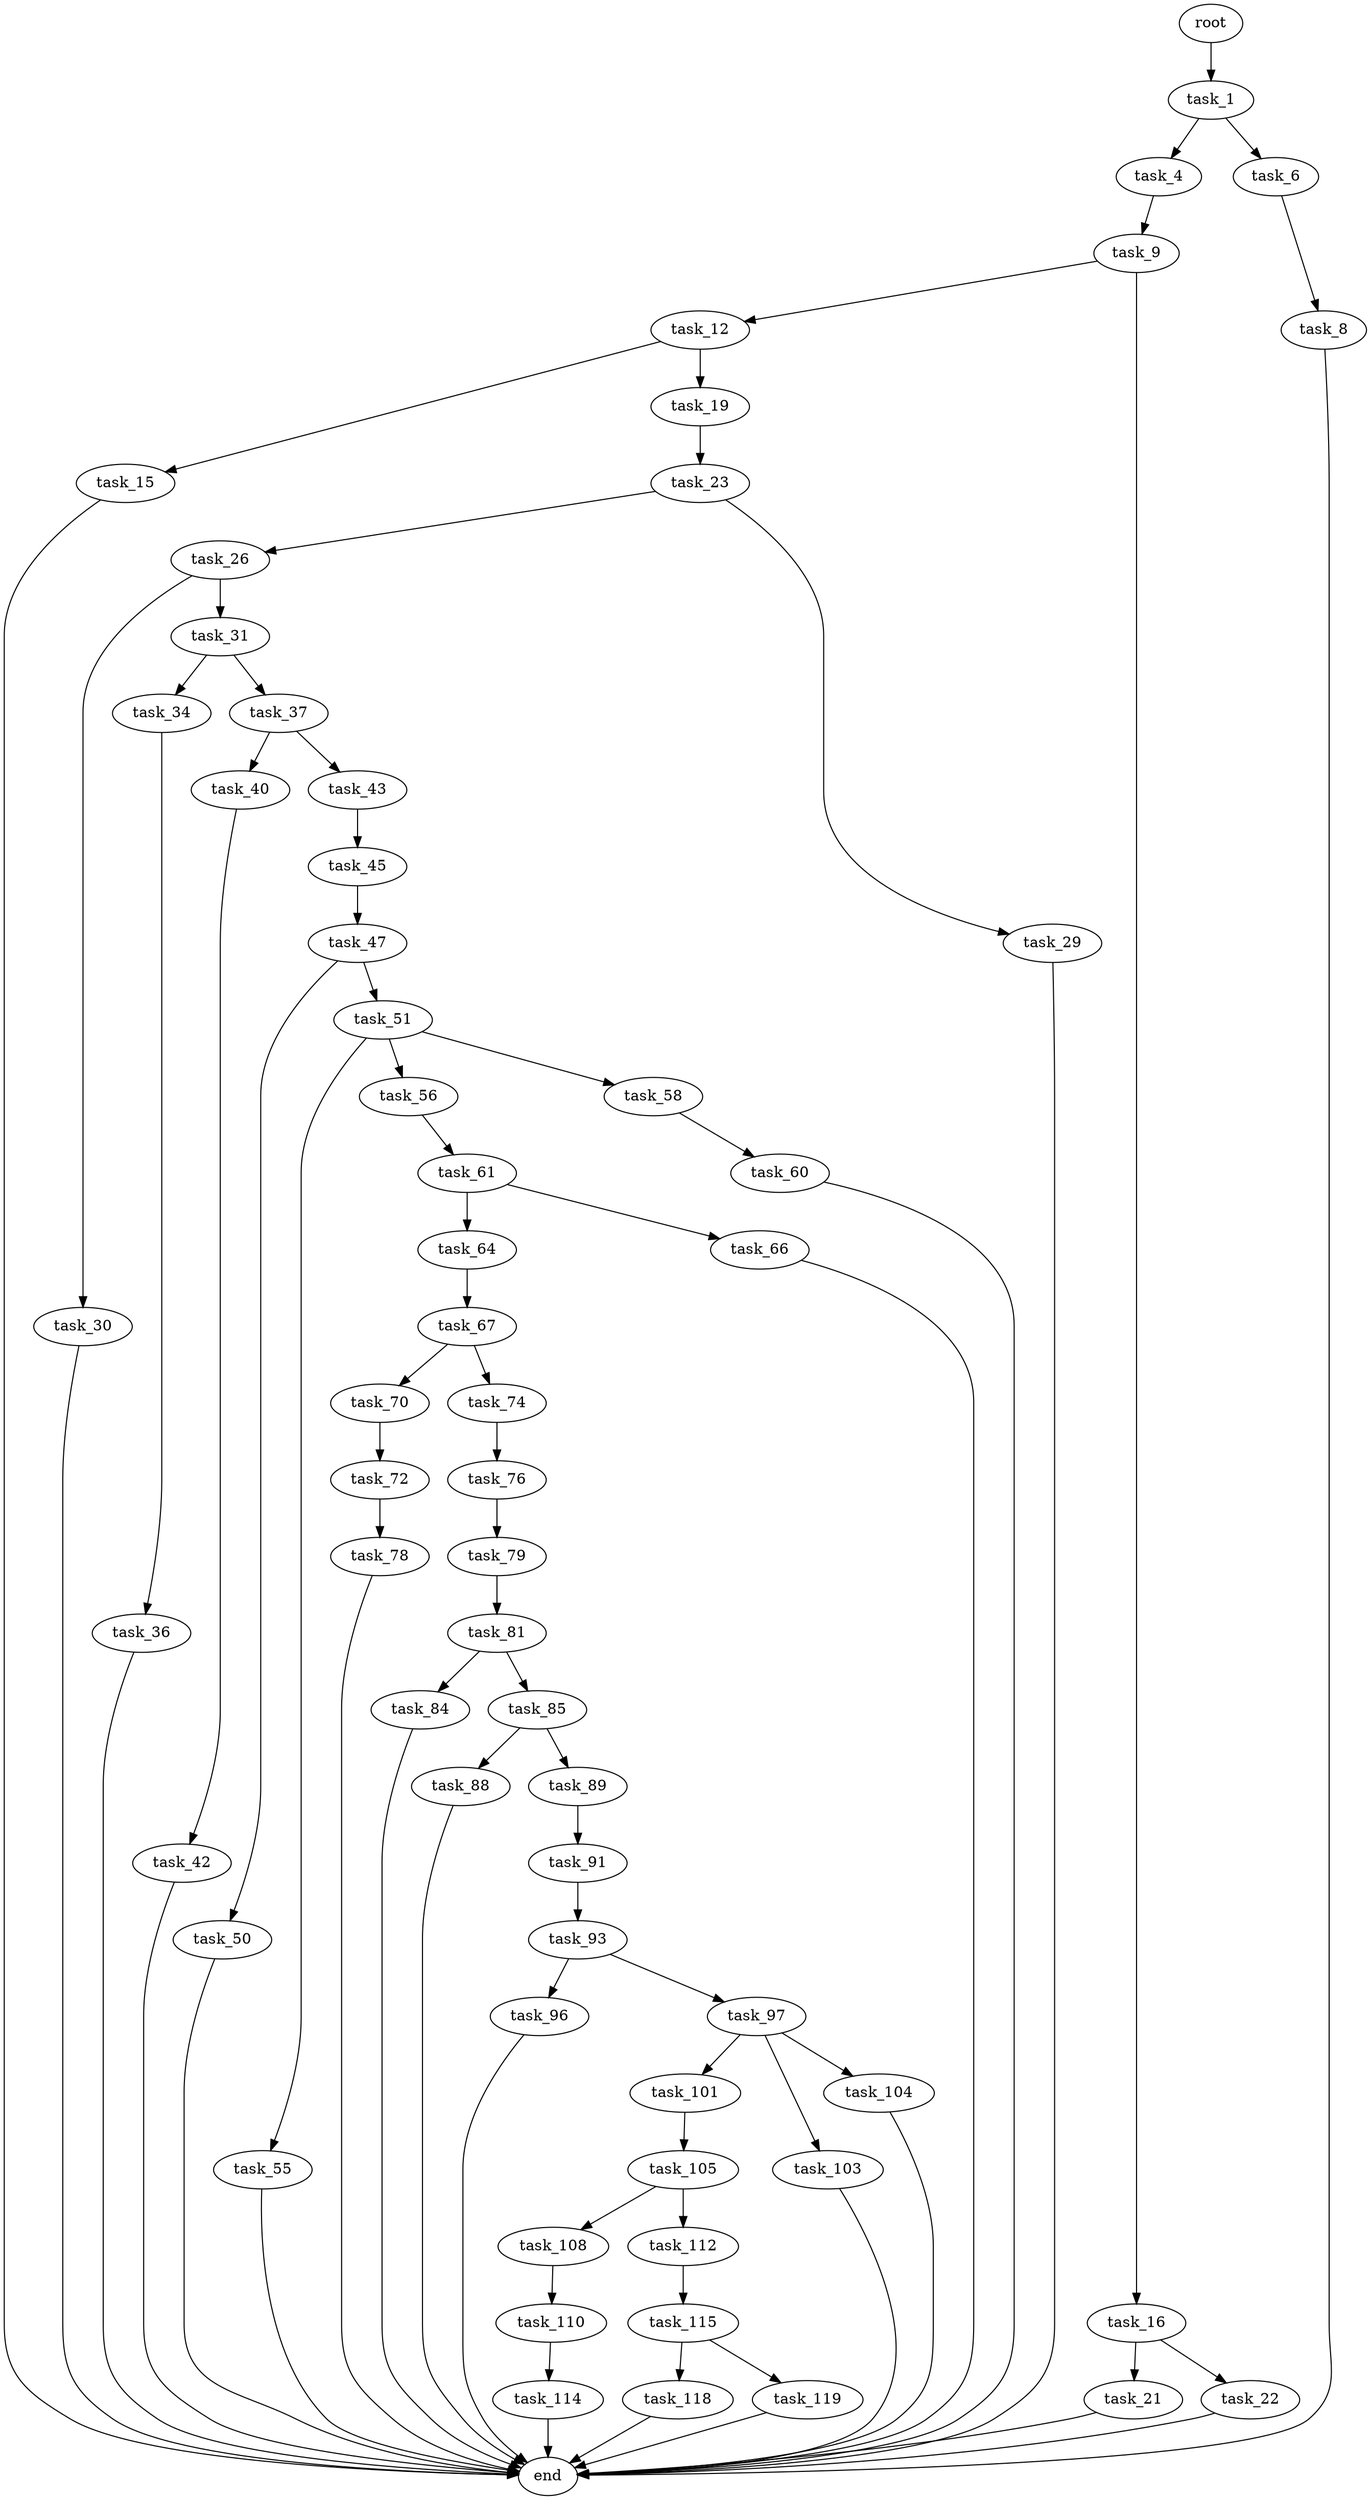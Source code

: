 digraph G {
  root [size="0.000000"];
  task_1 [size="205700365572.000000"];
  task_4 [size="14661625539.000000"];
  task_6 [size="5557022104.000000"];
  task_9 [size="179167403544.000000"];
  task_8 [size="549755813888.000000"];
  end [size="0.000000"];
  task_12 [size="4800195505.000000"];
  task_16 [size="8180719838.000000"];
  task_15 [size="26627820429.000000"];
  task_19 [size="28991029248.000000"];
  task_21 [size="8589934592.000000"];
  task_22 [size="302509116101.000000"];
  task_23 [size="41414407696.000000"];
  task_26 [size="179584678836.000000"];
  task_29 [size="241381644687.000000"];
  task_30 [size="1073741824000.000000"];
  task_31 [size="30059684862.000000"];
  task_34 [size="3276885970.000000"];
  task_37 [size="1073741824000.000000"];
  task_36 [size="9038492030.000000"];
  task_40 [size="71560551961.000000"];
  task_43 [size="17437033761.000000"];
  task_42 [size="140009951112.000000"];
  task_45 [size="18702040221.000000"];
  task_47 [size="397591486.000000"];
  task_50 [size="134217728000.000000"];
  task_51 [size="6923286612.000000"];
  task_55 [size="11254408311.000000"];
  task_56 [size="549755813888.000000"];
  task_58 [size="98983376136.000000"];
  task_61 [size="26096750992.000000"];
  task_60 [size="1702004219.000000"];
  task_64 [size="368293445632.000000"];
  task_66 [size="231928233984.000000"];
  task_67 [size="5763270375.000000"];
  task_70 [size="8589934592.000000"];
  task_74 [size="69270916017.000000"];
  task_72 [size="1048124344579.000000"];
  task_78 [size="28991029248.000000"];
  task_76 [size="191799756130.000000"];
  task_79 [size="368293445632.000000"];
  task_81 [size="120416545728.000000"];
  task_84 [size="7236928416.000000"];
  task_85 [size="402729574120.000000"];
  task_88 [size="549755813888.000000"];
  task_89 [size="1398495969.000000"];
  task_91 [size="546886460948.000000"];
  task_93 [size="519592640.000000"];
  task_96 [size="105212009842.000000"];
  task_97 [size="68719476736.000000"];
  task_101 [size="107692140883.000000"];
  task_103 [size="31945624736.000000"];
  task_104 [size="20759426540.000000"];
  task_105 [size="68719476736.000000"];
  task_108 [size="5786714697.000000"];
  task_112 [size="1802586802.000000"];
  task_110 [size="549755813888.000000"];
  task_114 [size="660982479405.000000"];
  task_115 [size="33708467894.000000"];
  task_118 [size="782757789696.000000"];
  task_119 [size="10636971883.000000"];

  root -> task_1 [size="1.000000"];
  task_1 -> task_4 [size="209715200.000000"];
  task_1 -> task_6 [size="209715200.000000"];
  task_4 -> task_9 [size="301989888.000000"];
  task_6 -> task_8 [size="536870912.000000"];
  task_9 -> task_12 [size="134217728.000000"];
  task_9 -> task_16 [size="134217728.000000"];
  task_8 -> end [size="1.000000"];
  task_12 -> task_15 [size="209715200.000000"];
  task_12 -> task_19 [size="209715200.000000"];
  task_16 -> task_21 [size="134217728.000000"];
  task_16 -> task_22 [size="134217728.000000"];
  task_15 -> end [size="1.000000"];
  task_19 -> task_23 [size="75497472.000000"];
  task_21 -> end [size="1.000000"];
  task_22 -> end [size="1.000000"];
  task_23 -> task_26 [size="679477248.000000"];
  task_23 -> task_29 [size="679477248.000000"];
  task_26 -> task_30 [size="134217728.000000"];
  task_26 -> task_31 [size="134217728.000000"];
  task_29 -> end [size="1.000000"];
  task_30 -> end [size="1.000000"];
  task_31 -> task_34 [size="838860800.000000"];
  task_31 -> task_37 [size="838860800.000000"];
  task_34 -> task_36 [size="75497472.000000"];
  task_37 -> task_40 [size="838860800.000000"];
  task_37 -> task_43 [size="838860800.000000"];
  task_36 -> end [size="1.000000"];
  task_40 -> task_42 [size="75497472.000000"];
  task_43 -> task_45 [size="301989888.000000"];
  task_42 -> end [size="1.000000"];
  task_45 -> task_47 [size="411041792.000000"];
  task_47 -> task_50 [size="33554432.000000"];
  task_47 -> task_51 [size="33554432.000000"];
  task_50 -> end [size="1.000000"];
  task_51 -> task_55 [size="301989888.000000"];
  task_51 -> task_56 [size="301989888.000000"];
  task_51 -> task_58 [size="301989888.000000"];
  task_55 -> end [size="1.000000"];
  task_56 -> task_61 [size="536870912.000000"];
  task_58 -> task_60 [size="75497472.000000"];
  task_61 -> task_64 [size="411041792.000000"];
  task_61 -> task_66 [size="411041792.000000"];
  task_60 -> end [size="1.000000"];
  task_64 -> task_67 [size="411041792.000000"];
  task_66 -> end [size="1.000000"];
  task_67 -> task_70 [size="209715200.000000"];
  task_67 -> task_74 [size="209715200.000000"];
  task_70 -> task_72 [size="33554432.000000"];
  task_74 -> task_76 [size="75497472.000000"];
  task_72 -> task_78 [size="838860800.000000"];
  task_78 -> end [size="1.000000"];
  task_76 -> task_79 [size="411041792.000000"];
  task_79 -> task_81 [size="411041792.000000"];
  task_81 -> task_84 [size="134217728.000000"];
  task_81 -> task_85 [size="134217728.000000"];
  task_84 -> end [size="1.000000"];
  task_85 -> task_88 [size="679477248.000000"];
  task_85 -> task_89 [size="679477248.000000"];
  task_88 -> end [size="1.000000"];
  task_89 -> task_91 [size="33554432.000000"];
  task_91 -> task_93 [size="411041792.000000"];
  task_93 -> task_96 [size="33554432.000000"];
  task_93 -> task_97 [size="33554432.000000"];
  task_96 -> end [size="1.000000"];
  task_97 -> task_101 [size="134217728.000000"];
  task_97 -> task_103 [size="134217728.000000"];
  task_97 -> task_104 [size="134217728.000000"];
  task_101 -> task_105 [size="75497472.000000"];
  task_103 -> end [size="1.000000"];
  task_104 -> end [size="1.000000"];
  task_105 -> task_108 [size="134217728.000000"];
  task_105 -> task_112 [size="134217728.000000"];
  task_108 -> task_110 [size="134217728.000000"];
  task_112 -> task_115 [size="209715200.000000"];
  task_110 -> task_114 [size="536870912.000000"];
  task_114 -> end [size="1.000000"];
  task_115 -> task_118 [size="838860800.000000"];
  task_115 -> task_119 [size="838860800.000000"];
  task_118 -> end [size="1.000000"];
  task_119 -> end [size="1.000000"];
}
